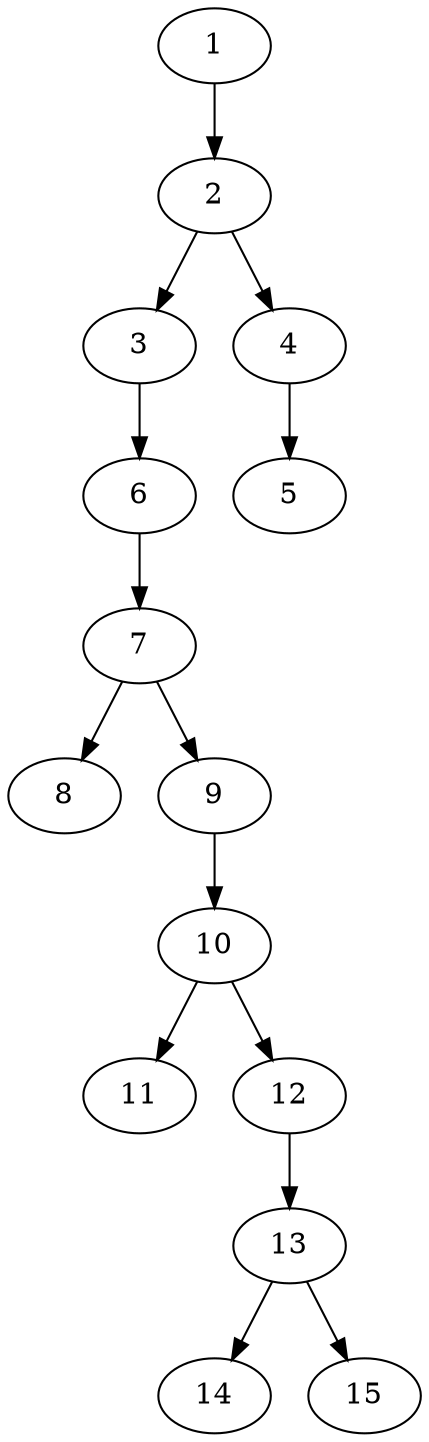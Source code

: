 // DAG (tier=1-easy, mode=data, n=15, ccr=0.337, fat=0.379, density=0.200, regular=0.684, jump=0.043, mindata=1048576, maxdata=8388608)
// DAG automatically generated by daggen at Sun Aug 24 16:33:33 2025
// /home/ermia/Project/Environments/daggen/bin/daggen --dot --ccr 0.337 --fat 0.379 --regular 0.684 --density 0.200 --jump 0.043 --mindata 1048576 --maxdata 8388608 -n 15 
digraph G {
  1 [size="458807812045597048832", alpha="0.05", expect_size="229403906022798524416"]
  1 -> 2 [size ="475894321774592"]
  2 [size="120912579441654235136", alpha="0.03", expect_size="60456289720827117568"]
  2 -> 3 [size ="195615971606528"]
  2 -> 4 [size ="195615971606528"]
  3 [size="21985810202875044", alpha="0.08", expect_size="10992905101437522"]
  3 -> 6 [size ="428127171903488"]
  4 [size="5321151615629327", alpha="0.15", expect_size="2660575807814663"]
  4 -> 5 [size ="141150107205632"]
  5 [size="93207798197552512", alpha="0.13", expect_size="46603899098776256"]
  6 [size="5173973850793825", alpha="0.10", expect_size="2586986925396912"]
  6 -> 7 [size ="304006509363200"]
  7 [size="11319419222590060", alpha="0.19", expect_size="5659709611295030"]
  7 -> 8 [size ="352676005019648"]
  7 -> 9 [size ="352676005019648"]
  8 [size="286426581165105696", alpha="0.05", expect_size="143213290582552848"]
  9 [size="53012712418486536", alpha="0.12", expect_size="26506356209243268"]
  9 -> 10 [size ="20309960818688"]
  10 [size="255737612214698", alpha="0.19", expect_size="127868806107349"]
  10 -> 11 [size ="20231720271872"]
  10 -> 12 [size ="20231720271872"]
  11 [size="395286591882513088512", alpha="0.06", expect_size="197643295941256544256"]
  12 [size="40117210242525488", alpha="0.06", expect_size="20058605121262744"]
  12 -> 13 [size ="17515623219200"]
  13 [size="27677785728154075136", alpha="0.19", expect_size="13838892864077037568"]
  13 -> 14 [size ="73199966486528"]
  13 -> 15 [size ="73199966486528"]
  14 [size="6935438490341499", alpha="0.17", expect_size="3467719245170749"]
  15 [size="403612964648896768", alpha="0.16", expect_size="201806482324448384"]
}